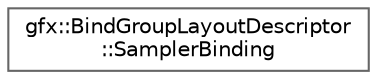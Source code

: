 digraph "Graphical Class Hierarchy"
{
 // LATEX_PDF_SIZE
  bgcolor="transparent";
  edge [fontname=Helvetica,fontsize=10,labelfontname=Helvetica,labelfontsize=10];
  node [fontname=Helvetica,fontsize=10,shape=box,height=0.2,width=0.4];
  rankdir="LR";
  Node0 [id="Node000000",label="gfx::BindGroupLayoutDescriptor\l::SamplerBinding",height=0.2,width=0.4,color="grey40", fillcolor="white", style="filled",URL="$structgfx_1_1_bind_group_layout_descriptor_1_1_sampler_binding.html",tooltip="Represents a sampler binding within the layout."];
}
